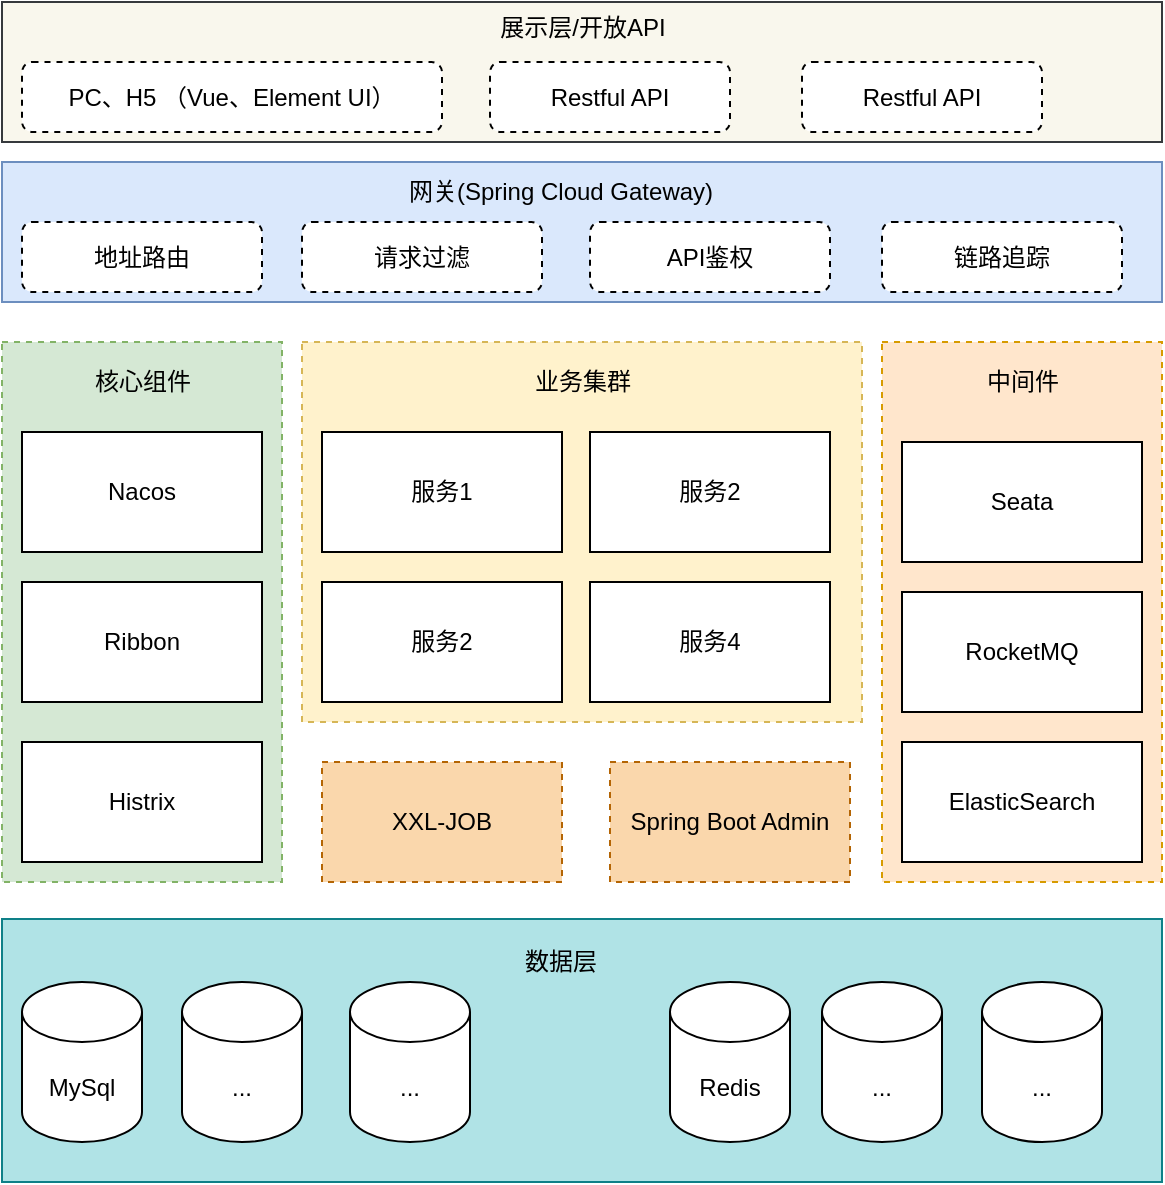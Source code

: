<mxfile version="14.6.12" type="github">
  <diagram id="Ua9Ezlw8lN_SYHWKglm6" name="第 1 页">
    <mxGraphModel dx="1127" dy="771" grid="1" gridSize="10" guides="1" tooltips="1" connect="1" arrows="1" fold="1" page="1" pageScale="1" pageWidth="827" pageHeight="1169" math="0" shadow="0">
      <root>
        <mxCell id="0" />
        <mxCell id="1" parent="0" />
        <mxCell id="3OkUab6tCFNkmtSCS4Bt-18" value="" style="rounded=0;whiteSpace=wrap;html=1;fillColor=#b0e3e6;strokeColor=#0e8088;" vertex="1" parent="1">
          <mxGeometry x="110" y="578.5" width="580" height="131.5" as="geometry" />
        </mxCell>
        <mxCell id="3OkUab6tCFNkmtSCS4Bt-39" value="" style="rounded=0;whiteSpace=wrap;html=1;dashed=1;fillColor=#d5e8d4;strokeColor=#82b366;" vertex="1" parent="1">
          <mxGeometry x="110" y="290" width="140" height="270" as="geometry" />
        </mxCell>
        <mxCell id="3OkUab6tCFNkmtSCS4Bt-20" value="" style="rounded=0;whiteSpace=wrap;html=1;dashed=1;fillColor=#ffe6cc;strokeColor=#d79b00;" vertex="1" parent="1">
          <mxGeometry x="550" y="290" width="140" height="270" as="geometry" />
        </mxCell>
        <mxCell id="3OkUab6tCFNkmtSCS4Bt-4" value="RocketMQ" style="rounded=0;whiteSpace=wrap;html=1;" vertex="1" parent="1">
          <mxGeometry x="560" y="415" width="120" height="60" as="geometry" />
        </mxCell>
        <mxCell id="3OkUab6tCFNkmtSCS4Bt-5" value="ElasticSearch" style="rounded=0;whiteSpace=wrap;html=1;" vertex="1" parent="1">
          <mxGeometry x="560" y="490" width="120" height="60" as="geometry" />
        </mxCell>
        <mxCell id="3OkUab6tCFNkmtSCS4Bt-7" value="" style="rounded=0;whiteSpace=wrap;html=1;fillColor=#dae8fc;strokeColor=#6c8ebf;" vertex="1" parent="1">
          <mxGeometry x="110" y="200" width="580" height="70" as="geometry" />
        </mxCell>
        <mxCell id="3OkUab6tCFNkmtSCS4Bt-9" value="MySql" style="shape=cylinder3;whiteSpace=wrap;html=1;boundedLbl=1;backgroundOutline=1;size=15;" vertex="1" parent="1">
          <mxGeometry x="120" y="610" width="60" height="80" as="geometry" />
        </mxCell>
        <mxCell id="3OkUab6tCFNkmtSCS4Bt-10" value="Redis" style="shape=cylinder3;whiteSpace=wrap;html=1;boundedLbl=1;backgroundOutline=1;size=15;" vertex="1" parent="1">
          <mxGeometry x="444" y="610" width="60" height="80" as="geometry" />
        </mxCell>
        <mxCell id="3OkUab6tCFNkmtSCS4Bt-12" value="..." style="shape=cylinder3;whiteSpace=wrap;html=1;boundedLbl=1;backgroundOutline=1;size=15;" vertex="1" parent="1">
          <mxGeometry x="200" y="610" width="60" height="80" as="geometry" />
        </mxCell>
        <mxCell id="3OkUab6tCFNkmtSCS4Bt-13" value="..." style="shape=cylinder3;whiteSpace=wrap;html=1;boundedLbl=1;backgroundOutline=1;size=15;" vertex="1" parent="1">
          <mxGeometry x="600" y="610" width="60" height="80" as="geometry" />
        </mxCell>
        <mxCell id="3OkUab6tCFNkmtSCS4Bt-15" value="..." style="shape=cylinder3;whiteSpace=wrap;html=1;boundedLbl=1;backgroundOutline=1;size=15;" vertex="1" parent="1">
          <mxGeometry x="284" y="610" width="60" height="80" as="geometry" />
        </mxCell>
        <mxCell id="3OkUab6tCFNkmtSCS4Bt-16" value="..." style="shape=cylinder3;whiteSpace=wrap;html=1;boundedLbl=1;backgroundOutline=1;size=15;" vertex="1" parent="1">
          <mxGeometry x="520" y="610" width="60" height="80" as="geometry" />
        </mxCell>
        <mxCell id="3OkUab6tCFNkmtSCS4Bt-23" value="" style="rounded=0;whiteSpace=wrap;html=1;fillColor=#f9f7ed;strokeColor=#36393d;" vertex="1" parent="1">
          <mxGeometry x="110" y="120" width="580" height="70" as="geometry" />
        </mxCell>
        <mxCell id="3OkUab6tCFNkmtSCS4Bt-34" value="中间件" style="text;html=1;align=center;verticalAlign=middle;resizable=0;points=[];autosize=1;strokeColor=none;" vertex="1" parent="1">
          <mxGeometry x="595" y="300" width="50" height="20" as="geometry" />
        </mxCell>
        <mxCell id="3OkUab6tCFNkmtSCS4Bt-21" value="" style="rounded=0;whiteSpace=wrap;html=1;dashed=1;fillColor=#fff2cc;strokeColor=#d6b656;" vertex="1" parent="1">
          <mxGeometry x="260" y="290" width="280" height="190" as="geometry" />
        </mxCell>
        <mxCell id="3OkUab6tCFNkmtSCS4Bt-24" value="服务1" style="rounded=0;whiteSpace=wrap;html=1;" vertex="1" parent="1">
          <mxGeometry x="270" y="335" width="120" height="60" as="geometry" />
        </mxCell>
        <mxCell id="3OkUab6tCFNkmtSCS4Bt-25" value="服务2" style="rounded=0;whiteSpace=wrap;html=1;" vertex="1" parent="1">
          <mxGeometry x="404" y="335" width="120" height="60" as="geometry" />
        </mxCell>
        <mxCell id="3OkUab6tCFNkmtSCS4Bt-26" value="服务4" style="rounded=0;whiteSpace=wrap;html=1;" vertex="1" parent="1">
          <mxGeometry x="404" y="410" width="120" height="60" as="geometry" />
        </mxCell>
        <mxCell id="3OkUab6tCFNkmtSCS4Bt-27" value="服务2" style="rounded=0;whiteSpace=wrap;html=1;" vertex="1" parent="1">
          <mxGeometry x="270" y="410" width="120" height="60" as="geometry" />
        </mxCell>
        <mxCell id="3OkUab6tCFNkmtSCS4Bt-31" value="业务集群" style="text;html=1;align=center;verticalAlign=middle;resizable=0;points=[];autosize=1;strokeColor=none;" vertex="1" parent="1">
          <mxGeometry x="370" y="300" width="60" height="20" as="geometry" />
        </mxCell>
        <mxCell id="3OkUab6tCFNkmtSCS4Bt-37" value="Histrix" style="rounded=0;whiteSpace=wrap;html=1;" vertex="1" parent="1">
          <mxGeometry x="120" y="490" width="120" height="60" as="geometry" />
        </mxCell>
        <mxCell id="3OkUab6tCFNkmtSCS4Bt-38" value="Ribbon" style="rounded=0;whiteSpace=wrap;html=1;" vertex="1" parent="1">
          <mxGeometry x="120" y="410" width="120" height="60" as="geometry" />
        </mxCell>
        <mxCell id="3OkUab6tCFNkmtSCS4Bt-40" value="核心组件" style="text;html=1;align=center;verticalAlign=middle;resizable=0;points=[];autosize=1;strokeColor=none;" vertex="1" parent="1">
          <mxGeometry x="150" y="300" width="60" height="20" as="geometry" />
        </mxCell>
        <mxCell id="3OkUab6tCFNkmtSCS4Bt-41" value="Nacos" style="rounded=0;whiteSpace=wrap;html=1;" vertex="1" parent="1">
          <mxGeometry x="120" y="335" width="120" height="60" as="geometry" />
        </mxCell>
        <mxCell id="3OkUab6tCFNkmtSCS4Bt-44" value="Seata" style="rounded=0;whiteSpace=wrap;html=1;" vertex="1" parent="1">
          <mxGeometry x="560" y="340" width="120" height="60" as="geometry" />
        </mxCell>
        <mxCell id="3OkUab6tCFNkmtSCS4Bt-46" value="XXL-JOB" style="rounded=0;whiteSpace=wrap;html=1;dashed=1;fillColor=#fad7ac;strokeColor=#b46504;" vertex="1" parent="1">
          <mxGeometry x="270" y="500" width="120" height="60" as="geometry" />
        </mxCell>
        <mxCell id="3OkUab6tCFNkmtSCS4Bt-47" value="Spring Boot Admin" style="rounded=0;whiteSpace=wrap;html=1;dashed=1;fillColor=#fad7ac;strokeColor=#b46504;" vertex="1" parent="1">
          <mxGeometry x="414" y="500" width="120" height="60" as="geometry" />
        </mxCell>
        <mxCell id="3OkUab6tCFNkmtSCS4Bt-48" value="数据层" style="text;html=1;align=center;verticalAlign=middle;resizable=0;points=[];autosize=1;strokeColor=none;" vertex="1" parent="1">
          <mxGeometry x="364" y="590" width="50" height="20" as="geometry" />
        </mxCell>
        <mxCell id="3OkUab6tCFNkmtSCS4Bt-51" value="Restful API" style="rounded=1;whiteSpace=wrap;html=1;dashed=1;" vertex="1" parent="1">
          <mxGeometry x="354" y="150" width="120" height="35" as="geometry" />
        </mxCell>
        <mxCell id="3OkUab6tCFNkmtSCS4Bt-52" value="PC、H5 （Vue、Element UI）" style="rounded=1;whiteSpace=wrap;html=1;dashed=1;" vertex="1" parent="1">
          <mxGeometry x="120" y="150" width="210" height="35" as="geometry" />
        </mxCell>
        <mxCell id="3OkUab6tCFNkmtSCS4Bt-53" value="地址路由" style="rounded=1;whiteSpace=wrap;html=1;dashed=1;" vertex="1" parent="1">
          <mxGeometry x="120" y="230" width="120" height="35" as="geometry" />
        </mxCell>
        <mxCell id="3OkUab6tCFNkmtSCS4Bt-54" value="&lt;span&gt;网关(Spring Cloud Gateway)&lt;/span&gt;" style="text;html=1;align=center;verticalAlign=middle;resizable=0;points=[];autosize=1;strokeColor=none;" vertex="1" parent="1">
          <mxGeometry x="304" y="205" width="170" height="20" as="geometry" />
        </mxCell>
        <mxCell id="3OkUab6tCFNkmtSCS4Bt-55" value="请求过滤" style="rounded=1;whiteSpace=wrap;html=1;dashed=1;" vertex="1" parent="1">
          <mxGeometry x="260" y="230" width="120" height="35" as="geometry" />
        </mxCell>
        <mxCell id="3OkUab6tCFNkmtSCS4Bt-56" value="API鉴权" style="rounded=1;whiteSpace=wrap;html=1;dashed=1;" vertex="1" parent="1">
          <mxGeometry x="404" y="230" width="120" height="35" as="geometry" />
        </mxCell>
        <mxCell id="3OkUab6tCFNkmtSCS4Bt-57" value="链路追踪" style="rounded=1;whiteSpace=wrap;html=1;dashed=1;" vertex="1" parent="1">
          <mxGeometry x="550" y="230" width="120" height="35" as="geometry" />
        </mxCell>
        <mxCell id="3OkUab6tCFNkmtSCS4Bt-58" value="展示层/开放API" style="text;html=1;align=center;verticalAlign=middle;resizable=0;points=[];autosize=1;strokeColor=none;" vertex="1" parent="1">
          <mxGeometry x="350" y="123" width="100" height="20" as="geometry" />
        </mxCell>
        <mxCell id="3OkUab6tCFNkmtSCS4Bt-59" value="Restful API" style="rounded=1;whiteSpace=wrap;html=1;dashed=1;" vertex="1" parent="1">
          <mxGeometry x="510" y="150" width="120" height="35" as="geometry" />
        </mxCell>
      </root>
    </mxGraphModel>
  </diagram>
</mxfile>

